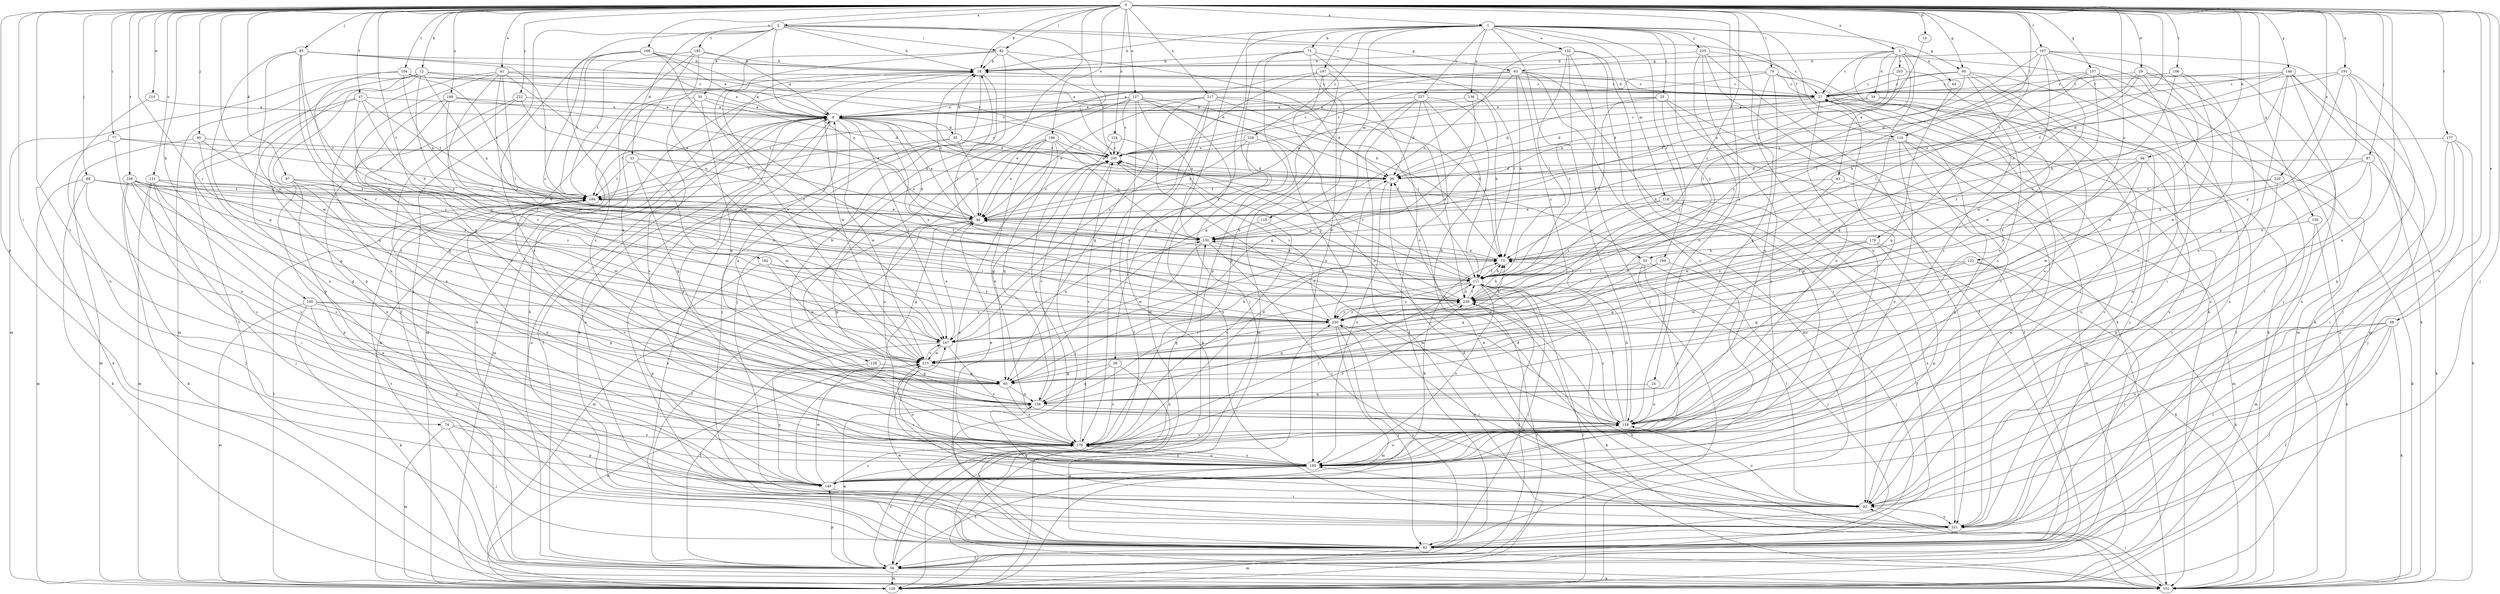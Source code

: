 strict digraph  {
0;
1;
2;
3;
8;
10;
12;
18;
24;
25;
26;
27;
29;
30;
33;
34;
35;
36;
38;
41;
43;
44;
46;
47;
55;
56;
60;
63;
65;
71;
73;
74;
77;
79;
82;
83;
85;
87;
88;
90;
92;
94;
97;
100;
101;
104;
106;
107;
110;
111;
118;
119;
120;
122;
124;
127;
128;
130;
131;
132;
136;
139;
148;
149;
150;
157;
158;
167;
168;
176;
177;
179;
182;
185;
186;
188;
191;
195;
196;
197;
199;
203;
205;
210;
213;
217;
220;
221;
222;
225;
227;
228;
230;
236;
239;
0 -> 1  [label=a];
0 -> 2  [label=a];
0 -> 3  [label=a];
0 -> 10  [label=b];
0 -> 12  [label=b];
0 -> 18  [label=b];
0 -> 24  [label=c];
0 -> 29  [label=d];
0 -> 38  [label=e];
0 -> 41  [label=e];
0 -> 47  [label=f];
0 -> 55  [label=f];
0 -> 60  [label=g];
0 -> 74  [label=i];
0 -> 77  [label=i];
0 -> 79  [label=i];
0 -> 82  [label=i];
0 -> 85  [label=j];
0 -> 87  [label=j];
0 -> 88  [label=j];
0 -> 90  [label=j];
0 -> 92  [label=j];
0 -> 94  [label=k];
0 -> 97  [label=k];
0 -> 100  [label=k];
0 -> 104  [label=l];
0 -> 106  [label=l];
0 -> 107  [label=l];
0 -> 110  [label=l];
0 -> 122  [label=n];
0 -> 124  [label=n];
0 -> 127  [label=n];
0 -> 128  [label=n];
0 -> 131  [label=o];
0 -> 148  [label=p];
0 -> 149  [label=p];
0 -> 150  [label=q];
0 -> 157  [label=q];
0 -> 167  [label=r];
0 -> 168  [label=s];
0 -> 176  [label=s];
0 -> 177  [label=t];
0 -> 179  [label=t];
0 -> 182  [label=t];
0 -> 188  [label=u];
0 -> 191  [label=u];
0 -> 195  [label=u];
0 -> 196  [label=v];
0 -> 210  [label=w];
0 -> 213  [label=w];
0 -> 217  [label=x];
0 -> 220  [label=x];
0 -> 221  [label=x];
0 -> 222  [label=y];
0 -> 236  [label=z];
0 -> 239  [label=z];
1 -> 18  [label=b];
1 -> 25  [label=c];
1 -> 26  [label=c];
1 -> 60  [label=g];
1 -> 71  [label=h];
1 -> 101  [label=k];
1 -> 118  [label=m];
1 -> 119  [label=m];
1 -> 120  [label=m];
1 -> 132  [label=o];
1 -> 136  [label=o];
1 -> 139  [label=o];
1 -> 195  [label=u];
1 -> 197  [label=v];
1 -> 199  [label=v];
1 -> 225  [label=y];
1 -> 227  [label=y];
1 -> 228  [label=y];
1 -> 230  [label=y];
2 -> 18  [label=b];
2 -> 30  [label=d];
2 -> 33  [label=d];
2 -> 63  [label=g];
2 -> 82  [label=i];
2 -> 92  [label=j];
2 -> 110  [label=l];
2 -> 111  [label=l];
2 -> 130  [label=n];
2 -> 176  [label=s];
2 -> 185  [label=t];
3 -> 27  [label=c];
3 -> 34  [label=d];
3 -> 43  [label=e];
3 -> 44  [label=e];
3 -> 63  [label=g];
3 -> 101  [label=k];
3 -> 130  [label=n];
3 -> 158  [label=q];
3 -> 176  [label=s];
3 -> 203  [label=v];
8 -> 35  [label=d];
8 -> 36  [label=d];
8 -> 55  [label=f];
8 -> 56  [label=f];
8 -> 73  [label=h];
8 -> 92  [label=j];
8 -> 120  [label=m];
8 -> 167  [label=r];
8 -> 186  [label=t];
8 -> 213  [label=w];
8 -> 230  [label=y];
10 -> 130  [label=n];
12 -> 8  [label=a];
12 -> 27  [label=c];
12 -> 56  [label=f];
12 -> 120  [label=m];
12 -> 130  [label=n];
12 -> 149  [label=p];
12 -> 195  [label=u];
12 -> 239  [label=z];
18 -> 27  [label=c];
18 -> 92  [label=j];
18 -> 111  [label=l];
18 -> 120  [label=m];
18 -> 213  [label=w];
24 -> 139  [label=o];
24 -> 158  [label=q];
25 -> 8  [label=a];
25 -> 36  [label=d];
25 -> 56  [label=f];
25 -> 111  [label=l];
25 -> 195  [label=u];
25 -> 230  [label=y];
26 -> 65  [label=g];
26 -> 101  [label=k];
26 -> 158  [label=q];
26 -> 176  [label=s];
27 -> 8  [label=a];
27 -> 18  [label=b];
27 -> 36  [label=d];
27 -> 92  [label=j];
27 -> 139  [label=o];
29 -> 27  [label=c];
29 -> 46  [label=e];
29 -> 73  [label=h];
29 -> 83  [label=i];
29 -> 213  [label=w];
29 -> 221  [label=x];
30 -> 8  [label=a];
30 -> 36  [label=d];
30 -> 120  [label=m];
30 -> 158  [label=q];
30 -> 176  [label=s];
33 -> 36  [label=d];
33 -> 65  [label=g];
33 -> 186  [label=t];
33 -> 213  [label=w];
34 -> 8  [label=a];
34 -> 36  [label=d];
34 -> 56  [label=f];
34 -> 221  [label=x];
35 -> 18  [label=b];
35 -> 36  [label=d];
35 -> 46  [label=e];
35 -> 83  [label=i];
35 -> 186  [label=t];
35 -> 205  [label=v];
36 -> 186  [label=t];
36 -> 195  [label=u];
38 -> 56  [label=f];
38 -> 83  [label=i];
38 -> 92  [label=j];
38 -> 101  [label=k];
38 -> 167  [label=r];
38 -> 195  [label=u];
41 -> 8  [label=a];
41 -> 27  [label=c];
41 -> 46  [label=e];
41 -> 65  [label=g];
41 -> 111  [label=l];
41 -> 158  [label=q];
41 -> 167  [label=r];
41 -> 239  [label=z];
43 -> 120  [label=m];
43 -> 186  [label=t];
43 -> 213  [label=w];
44 -> 158  [label=q];
46 -> 8  [label=a];
46 -> 18  [label=b];
46 -> 56  [label=f];
46 -> 65  [label=g];
46 -> 120  [label=m];
46 -> 130  [label=n];
46 -> 205  [label=v];
47 -> 8  [label=a];
47 -> 73  [label=h];
47 -> 149  [label=p];
47 -> 167  [label=r];
47 -> 186  [label=t];
47 -> 195  [label=u];
55 -> 83  [label=i];
55 -> 92  [label=j];
55 -> 111  [label=l];
55 -> 195  [label=u];
55 -> 213  [label=w];
56 -> 8  [label=a];
56 -> 18  [label=b];
56 -> 27  [label=c];
56 -> 101  [label=k];
56 -> 111  [label=l];
56 -> 120  [label=m];
56 -> 130  [label=n];
56 -> 149  [label=p];
56 -> 158  [label=q];
56 -> 186  [label=t];
56 -> 239  [label=z];
60 -> 27  [label=c];
60 -> 83  [label=i];
60 -> 101  [label=k];
60 -> 176  [label=s];
60 -> 195  [label=u];
60 -> 205  [label=v];
60 -> 239  [label=z];
63 -> 8  [label=a];
63 -> 27  [label=c];
63 -> 46  [label=e];
63 -> 73  [label=h];
63 -> 83  [label=i];
63 -> 120  [label=m];
63 -> 205  [label=v];
63 -> 230  [label=y];
65 -> 158  [label=q];
65 -> 176  [label=s];
71 -> 18  [label=b];
71 -> 92  [label=j];
71 -> 111  [label=l];
71 -> 139  [label=o];
71 -> 149  [label=p];
71 -> 195  [label=u];
73 -> 111  [label=l];
73 -> 130  [label=n];
73 -> 186  [label=t];
74 -> 92  [label=j];
74 -> 120  [label=m];
74 -> 149  [label=p];
74 -> 176  [label=s];
77 -> 101  [label=k];
77 -> 176  [label=s];
77 -> 186  [label=t];
77 -> 205  [label=v];
79 -> 8  [label=a];
79 -> 27  [label=c];
79 -> 83  [label=i];
79 -> 139  [label=o];
79 -> 158  [label=q];
79 -> 205  [label=v];
79 -> 221  [label=x];
82 -> 18  [label=b];
82 -> 73  [label=h];
82 -> 92  [label=j];
82 -> 167  [label=r];
82 -> 205  [label=v];
82 -> 213  [label=w];
83 -> 36  [label=d];
83 -> 139  [label=o];
83 -> 158  [label=q];
83 -> 167  [label=r];
83 -> 221  [label=x];
85 -> 18  [label=b];
85 -> 36  [label=d];
85 -> 65  [label=g];
85 -> 167  [label=r];
85 -> 186  [label=t];
85 -> 213  [label=w];
85 -> 230  [label=y];
85 -> 239  [label=z];
87 -> 36  [label=d];
87 -> 73  [label=h];
87 -> 101  [label=k];
87 -> 139  [label=o];
87 -> 176  [label=s];
88 -> 46  [label=e];
88 -> 101  [label=k];
88 -> 120  [label=m];
88 -> 176  [label=s];
88 -> 186  [label=t];
90 -> 65  [label=g];
90 -> 120  [label=m];
90 -> 205  [label=v];
90 -> 230  [label=y];
92 -> 8  [label=a];
92 -> 18  [label=b];
92 -> 56  [label=f];
92 -> 120  [label=m];
92 -> 213  [label=w];
92 -> 230  [label=y];
94 -> 36  [label=d];
94 -> 195  [label=u];
94 -> 213  [label=w];
94 -> 230  [label=y];
94 -> 239  [label=z];
97 -> 130  [label=n];
97 -> 149  [label=p];
97 -> 186  [label=t];
97 -> 213  [label=w];
97 -> 221  [label=x];
100 -> 65  [label=g];
100 -> 101  [label=k];
100 -> 120  [label=m];
100 -> 139  [label=o];
100 -> 149  [label=p];
100 -> 230  [label=y];
101 -> 83  [label=i];
104 -> 27  [label=c];
104 -> 46  [label=e];
104 -> 120  [label=m];
104 -> 167  [label=r];
104 -> 186  [label=t];
104 -> 205  [label=v];
106 -> 27  [label=c];
106 -> 139  [label=o];
106 -> 213  [label=w];
106 -> 239  [label=z];
107 -> 18  [label=b];
107 -> 46  [label=e];
107 -> 83  [label=i];
107 -> 92  [label=j];
107 -> 101  [label=k];
107 -> 111  [label=l];
107 -> 167  [label=r];
107 -> 213  [label=w];
110 -> 73  [label=h];
110 -> 120  [label=m];
110 -> 149  [label=p];
110 -> 195  [label=u];
110 -> 205  [label=v];
110 -> 221  [label=x];
111 -> 46  [label=e];
111 -> 73  [label=h];
111 -> 92  [label=j];
111 -> 101  [label=k];
111 -> 158  [label=q];
111 -> 195  [label=u];
111 -> 205  [label=v];
111 -> 230  [label=y];
111 -> 239  [label=z];
118 -> 46  [label=e];
118 -> 56  [label=f];
118 -> 221  [label=x];
118 -> 239  [label=z];
119 -> 130  [label=n];
119 -> 176  [label=s];
120 -> 111  [label=l];
120 -> 186  [label=t];
120 -> 213  [label=w];
120 -> 230  [label=y];
122 -> 65  [label=g];
122 -> 92  [label=j];
122 -> 101  [label=k];
122 -> 111  [label=l];
122 -> 213  [label=w];
124 -> 139  [label=o];
124 -> 176  [label=s];
124 -> 205  [label=v];
127 -> 8  [label=a];
127 -> 46  [label=e];
127 -> 56  [label=f];
127 -> 111  [label=l];
127 -> 130  [label=n];
127 -> 139  [label=o];
127 -> 186  [label=t];
127 -> 205  [label=v];
127 -> 221  [label=x];
128 -> 65  [label=g];
128 -> 149  [label=p];
130 -> 73  [label=h];
130 -> 83  [label=i];
130 -> 213  [label=w];
130 -> 239  [label=z];
131 -> 46  [label=e];
131 -> 83  [label=i];
131 -> 92  [label=j];
131 -> 120  [label=m];
131 -> 176  [label=s];
131 -> 186  [label=t];
131 -> 239  [label=z];
132 -> 18  [label=b];
132 -> 92  [label=j];
132 -> 111  [label=l];
132 -> 130  [label=n];
132 -> 149  [label=p];
132 -> 195  [label=u];
132 -> 239  [label=z];
136 -> 8  [label=a];
136 -> 73  [label=h];
136 -> 213  [label=w];
139 -> 73  [label=h];
139 -> 111  [label=l];
139 -> 176  [label=s];
139 -> 239  [label=z];
148 -> 27  [label=c];
148 -> 36  [label=d];
148 -> 73  [label=h];
148 -> 83  [label=i];
148 -> 92  [label=j];
148 -> 120  [label=m];
148 -> 130  [label=n];
148 -> 139  [label=o];
149 -> 73  [label=h];
149 -> 83  [label=i];
149 -> 176  [label=s];
149 -> 213  [label=w];
150 -> 101  [label=k];
150 -> 120  [label=m];
150 -> 130  [label=n];
157 -> 27  [label=c];
157 -> 46  [label=e];
157 -> 111  [label=l];
157 -> 120  [label=m];
157 -> 213  [label=w];
157 -> 221  [label=x];
158 -> 8  [label=a];
158 -> 18  [label=b];
158 -> 139  [label=o];
158 -> 205  [label=v];
167 -> 46  [label=e];
167 -> 56  [label=f];
167 -> 73  [label=h];
167 -> 130  [label=n];
167 -> 176  [label=s];
167 -> 213  [label=w];
168 -> 8  [label=a];
168 -> 18  [label=b];
168 -> 176  [label=s];
168 -> 186  [label=t];
168 -> 205  [label=v];
168 -> 230  [label=y];
168 -> 239  [label=z];
176 -> 27  [label=c];
176 -> 36  [label=d];
176 -> 56  [label=f];
176 -> 111  [label=l];
176 -> 195  [label=u];
176 -> 205  [label=v];
176 -> 239  [label=z];
177 -> 83  [label=i];
177 -> 92  [label=j];
177 -> 101  [label=k];
177 -> 205  [label=v];
177 -> 221  [label=x];
179 -> 65  [label=g];
179 -> 73  [label=h];
179 -> 101  [label=k];
179 -> 149  [label=p];
179 -> 239  [label=z];
182 -> 111  [label=l];
182 -> 149  [label=p];
182 -> 213  [label=w];
182 -> 230  [label=y];
185 -> 8  [label=a];
185 -> 18  [label=b];
185 -> 56  [label=f];
185 -> 158  [label=q];
185 -> 186  [label=t];
185 -> 213  [label=w];
186 -> 46  [label=e];
186 -> 195  [label=u];
188 -> 8  [label=a];
188 -> 46  [label=e];
188 -> 139  [label=o];
188 -> 158  [label=q];
188 -> 230  [label=y];
191 -> 27  [label=c];
191 -> 36  [label=d];
191 -> 65  [label=g];
191 -> 83  [label=i];
191 -> 149  [label=p];
191 -> 230  [label=y];
195 -> 8  [label=a];
195 -> 27  [label=c];
195 -> 46  [label=e];
195 -> 56  [label=f];
195 -> 139  [label=o];
195 -> 149  [label=p];
195 -> 176  [label=s];
195 -> 186  [label=t];
196 -> 46  [label=e];
196 -> 130  [label=n];
196 -> 139  [label=o];
196 -> 149  [label=p];
196 -> 158  [label=q];
196 -> 195  [label=u];
196 -> 205  [label=v];
196 -> 221  [label=x];
197 -> 27  [label=c];
197 -> 65  [label=g];
197 -> 120  [label=m];
197 -> 167  [label=r];
197 -> 176  [label=s];
197 -> 186  [label=t];
199 -> 65  [label=g];
199 -> 92  [label=j];
199 -> 111  [label=l];
203 -> 27  [label=c];
203 -> 111  [label=l];
203 -> 139  [label=o];
205 -> 36  [label=d];
205 -> 65  [label=g];
205 -> 92  [label=j];
210 -> 8  [label=a];
210 -> 195  [label=u];
213 -> 65  [label=g];
213 -> 167  [label=r];
213 -> 195  [label=u];
217 -> 8  [label=a];
217 -> 36  [label=d];
217 -> 46  [label=e];
217 -> 65  [label=g];
217 -> 73  [label=h];
217 -> 101  [label=k];
217 -> 176  [label=s];
217 -> 239  [label=z];
220 -> 73  [label=h];
220 -> 101  [label=k];
220 -> 149  [label=p];
220 -> 186  [label=t];
221 -> 8  [label=a];
221 -> 27  [label=c];
221 -> 36  [label=d];
221 -> 92  [label=j];
221 -> 195  [label=u];
222 -> 8  [label=a];
222 -> 130  [label=n];
222 -> 195  [label=u];
222 -> 221  [label=x];
225 -> 18  [label=b];
225 -> 27  [label=c];
225 -> 56  [label=f];
225 -> 101  [label=k];
225 -> 139  [label=o];
225 -> 221  [label=x];
227 -> 8  [label=a];
227 -> 36  [label=d];
227 -> 56  [label=f];
227 -> 65  [label=g];
227 -> 101  [label=k];
227 -> 111  [label=l];
227 -> 120  [label=m];
228 -> 46  [label=e];
228 -> 167  [label=r];
228 -> 205  [label=v];
228 -> 230  [label=y];
230 -> 73  [label=h];
230 -> 83  [label=i];
230 -> 92  [label=j];
230 -> 120  [label=m];
230 -> 167  [label=r];
230 -> 205  [label=v];
230 -> 239  [label=z];
236 -> 65  [label=g];
236 -> 92  [label=j];
236 -> 101  [label=k];
236 -> 176  [label=s];
236 -> 186  [label=t];
236 -> 230  [label=y];
236 -> 239  [label=z];
239 -> 73  [label=h];
239 -> 101  [label=k];
239 -> 111  [label=l];
239 -> 158  [label=q];
239 -> 205  [label=v];
239 -> 230  [label=y];
}
